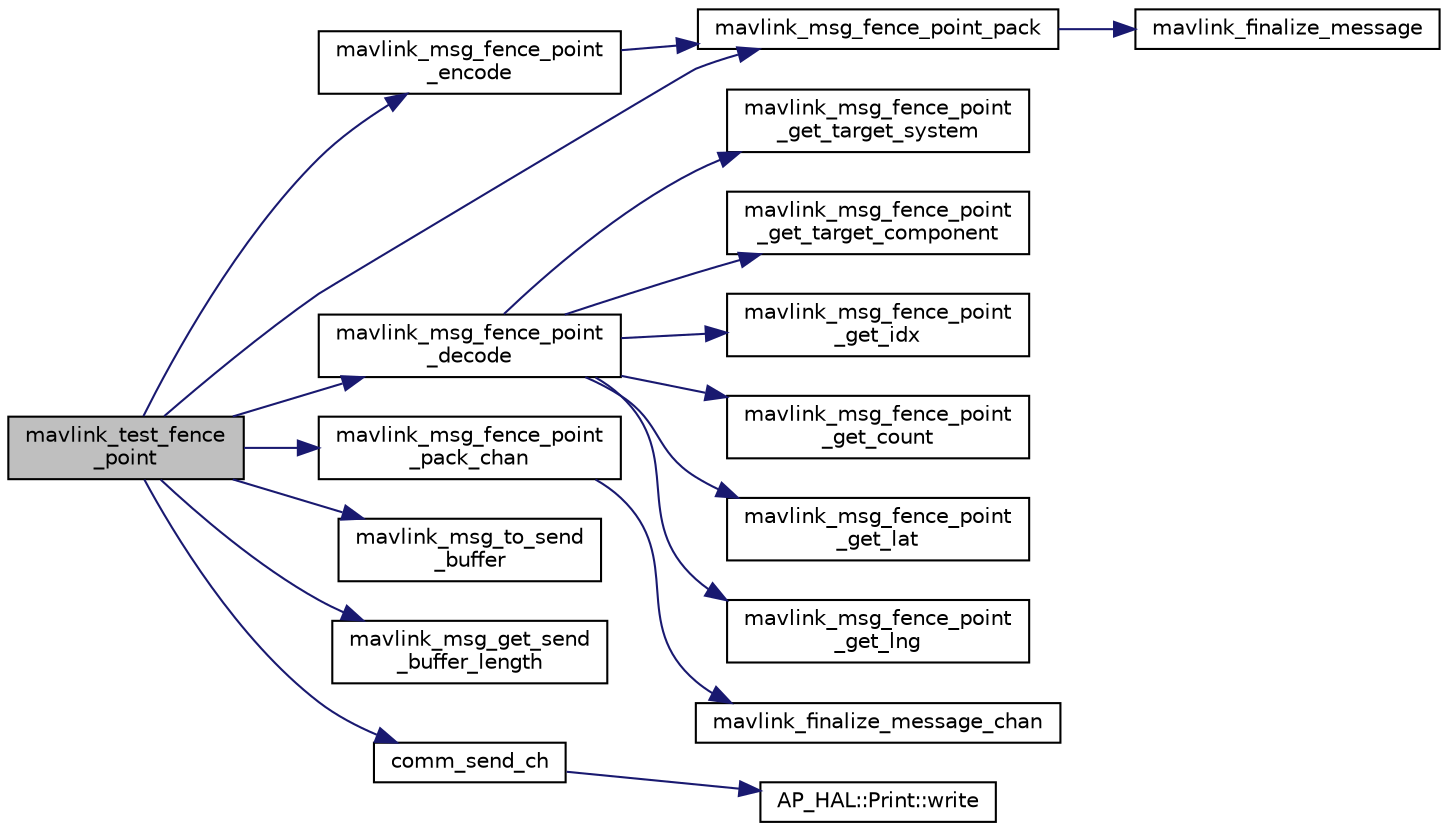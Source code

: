 digraph "mavlink_test_fence_point"
{
 // INTERACTIVE_SVG=YES
  edge [fontname="Helvetica",fontsize="10",labelfontname="Helvetica",labelfontsize="10"];
  node [fontname="Helvetica",fontsize="10",shape=record];
  rankdir="LR";
  Node1 [label="mavlink_test_fence\l_point",height=0.2,width=0.4,color="black", fillcolor="grey75", style="filled" fontcolor="black"];
  Node1 -> Node2 [color="midnightblue",fontsize="10",style="solid",fontname="Helvetica"];
  Node2 [label="mavlink_msg_fence_point\l_encode",height=0.2,width=0.4,color="black", fillcolor="white", style="filled",URL="$v0_89_2ardupilotmega_2mavlink__msg__fence__point_8h.html#a45ec8565bb89bffedc024736bce14386",tooltip="Encode a fence_point struct into a message. "];
  Node2 -> Node3 [color="midnightblue",fontsize="10",style="solid",fontname="Helvetica"];
  Node3 [label="mavlink_msg_fence_point_pack",height=0.2,width=0.4,color="black", fillcolor="white", style="filled",URL="$v0_89_2ardupilotmega_2mavlink__msg__fence__point_8h.html#a197e58a642ce1fc252d8593b4317d5e5",tooltip="Pack a fence_point message. "];
  Node3 -> Node4 [color="midnightblue",fontsize="10",style="solid",fontname="Helvetica"];
  Node4 [label="mavlink_finalize_message",height=0.2,width=0.4,color="black", fillcolor="white", style="filled",URL="$v0_89_2mavlink__helpers_8h.html#af3bea083c5ec83f5b6570b2bd4a817d0",tooltip="Finalize a MAVLink message with MAVLINK_COMM_0 as default channel. "];
  Node1 -> Node5 [color="midnightblue",fontsize="10",style="solid",fontname="Helvetica"];
  Node5 [label="mavlink_msg_fence_point\l_decode",height=0.2,width=0.4,color="black", fillcolor="white", style="filled",URL="$v0_89_2ardupilotmega_2mavlink__msg__fence__point_8h.html#a18f96cb1ef50339584d81e1ec71927e1",tooltip="Decode a fence_point message into a struct. "];
  Node5 -> Node6 [color="midnightblue",fontsize="10",style="solid",fontname="Helvetica"];
  Node6 [label="mavlink_msg_fence_point\l_get_target_system",height=0.2,width=0.4,color="black", fillcolor="white", style="filled",URL="$v0_89_2ardupilotmega_2mavlink__msg__fence__point_8h.html#a3b63f03e7038e7c519cee1dd0c699cfd",tooltip="Send a fence_point message. "];
  Node5 -> Node7 [color="midnightblue",fontsize="10",style="solid",fontname="Helvetica"];
  Node7 [label="mavlink_msg_fence_point\l_get_target_component",height=0.2,width=0.4,color="black", fillcolor="white", style="filled",URL="$v0_89_2ardupilotmega_2mavlink__msg__fence__point_8h.html#a73d7dab2563fc83c10c668c3e60ccc7d",tooltip="Get field target_component from fence_point message. "];
  Node5 -> Node8 [color="midnightblue",fontsize="10",style="solid",fontname="Helvetica"];
  Node8 [label="mavlink_msg_fence_point\l_get_idx",height=0.2,width=0.4,color="black", fillcolor="white", style="filled",URL="$v0_89_2ardupilotmega_2mavlink__msg__fence__point_8h.html#a66ef4b7cfbf122990f4f396d7b6f5877",tooltip="Get field idx from fence_point message. "];
  Node5 -> Node9 [color="midnightblue",fontsize="10",style="solid",fontname="Helvetica"];
  Node9 [label="mavlink_msg_fence_point\l_get_count",height=0.2,width=0.4,color="black", fillcolor="white", style="filled",URL="$v0_89_2ardupilotmega_2mavlink__msg__fence__point_8h.html#afffe62aec9770cba9aaee085c2d8dde6",tooltip="Get field count from fence_point message. "];
  Node5 -> Node10 [color="midnightblue",fontsize="10",style="solid",fontname="Helvetica"];
  Node10 [label="mavlink_msg_fence_point\l_get_lat",height=0.2,width=0.4,color="black", fillcolor="white", style="filled",URL="$v0_89_2ardupilotmega_2mavlink__msg__fence__point_8h.html#ab3ed5ee81f4c726ba006b8df72c186d1",tooltip="Get field lat from fence_point message. "];
  Node5 -> Node11 [color="midnightblue",fontsize="10",style="solid",fontname="Helvetica"];
  Node11 [label="mavlink_msg_fence_point\l_get_lng",height=0.2,width=0.4,color="black", fillcolor="white", style="filled",URL="$v0_89_2ardupilotmega_2mavlink__msg__fence__point_8h.html#afc5c1af8d24505bdaa84860be6e64d3c",tooltip="Get field lng from fence_point message. "];
  Node1 -> Node3 [color="midnightblue",fontsize="10",style="solid",fontname="Helvetica"];
  Node1 -> Node12 [color="midnightblue",fontsize="10",style="solid",fontname="Helvetica"];
  Node12 [label="mavlink_msg_fence_point\l_pack_chan",height=0.2,width=0.4,color="black", fillcolor="white", style="filled",URL="$v0_89_2ardupilotmega_2mavlink__msg__fence__point_8h.html#a574eeb42cc9470c365d63c6ab7821cbf",tooltip="Pack a fence_point message on a channel. "];
  Node12 -> Node13 [color="midnightblue",fontsize="10",style="solid",fontname="Helvetica"];
  Node13 [label="mavlink_finalize_message_chan",height=0.2,width=0.4,color="black", fillcolor="white", style="filled",URL="$v0_89_2mavlink__helpers_8h.html#aa66131138fc02101dcc73b4b556ab422",tooltip="Finalize a MAVLink message with channel assignment. "];
  Node1 -> Node14 [color="midnightblue",fontsize="10",style="solid",fontname="Helvetica"];
  Node14 [label="mavlink_msg_to_send\l_buffer",height=0.2,width=0.4,color="black", fillcolor="white", style="filled",URL="$v0_89_2mavlink__helpers_8h.html#afea0a9befa84822fd62c2899ea0d849e",tooltip="Pack a message to send it over a serial byte stream. "];
  Node1 -> Node15 [color="midnightblue",fontsize="10",style="solid",fontname="Helvetica"];
  Node15 [label="mavlink_msg_get_send\l_buffer_length",height=0.2,width=0.4,color="black", fillcolor="white", style="filled",URL="$v0_89_2protocol_8h.html#aa86c08f27aabb7a2e12a67f189f590c8",tooltip="Get the required buffer size for this message. "];
  Node1 -> Node16 [color="midnightblue",fontsize="10",style="solid",fontname="Helvetica"];
  Node16 [label="comm_send_ch",height=0.2,width=0.4,color="black", fillcolor="white", style="filled",URL="$GCS__MAVLink_8h.html#ab753873a1ee10adedd0ce246311468f8"];
  Node16 -> Node17 [color="midnightblue",fontsize="10",style="solid",fontname="Helvetica"];
  Node17 [label="AP_HAL::Print::write",height=0.2,width=0.4,color="black", fillcolor="white", style="filled",URL="$classAP__HAL_1_1Print.html#acc65391952a43334f8f5c9bef341f501"];
}
